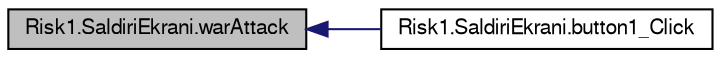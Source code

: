 digraph G
{
  bgcolor="transparent";
  edge [fontname="FreeSans",fontsize="10",labelfontname="FreeSans",labelfontsize="10"];
  node [fontname="FreeSans",fontsize="10",shape=record];
  rankdir="LR";
  Node1 [label="Risk1.SaldiriEkrani.warAttack",height=0.2,width=0.4,color="black", fillcolor="grey75", style="filled" fontcolor="black"];
  Node1 -> Node2 [dir="back",color="midnightblue",fontsize="10",style="solid",fontname="FreeSans"];
  Node2 [label="Risk1.SaldiriEkrani.button1_Click",height=0.2,width=0.4,color="black",URL="$classRisk1_1_1SaldiriEkrani.html#a8a7c9c52c6e109096d16bf94cf3e6df0"];
}
